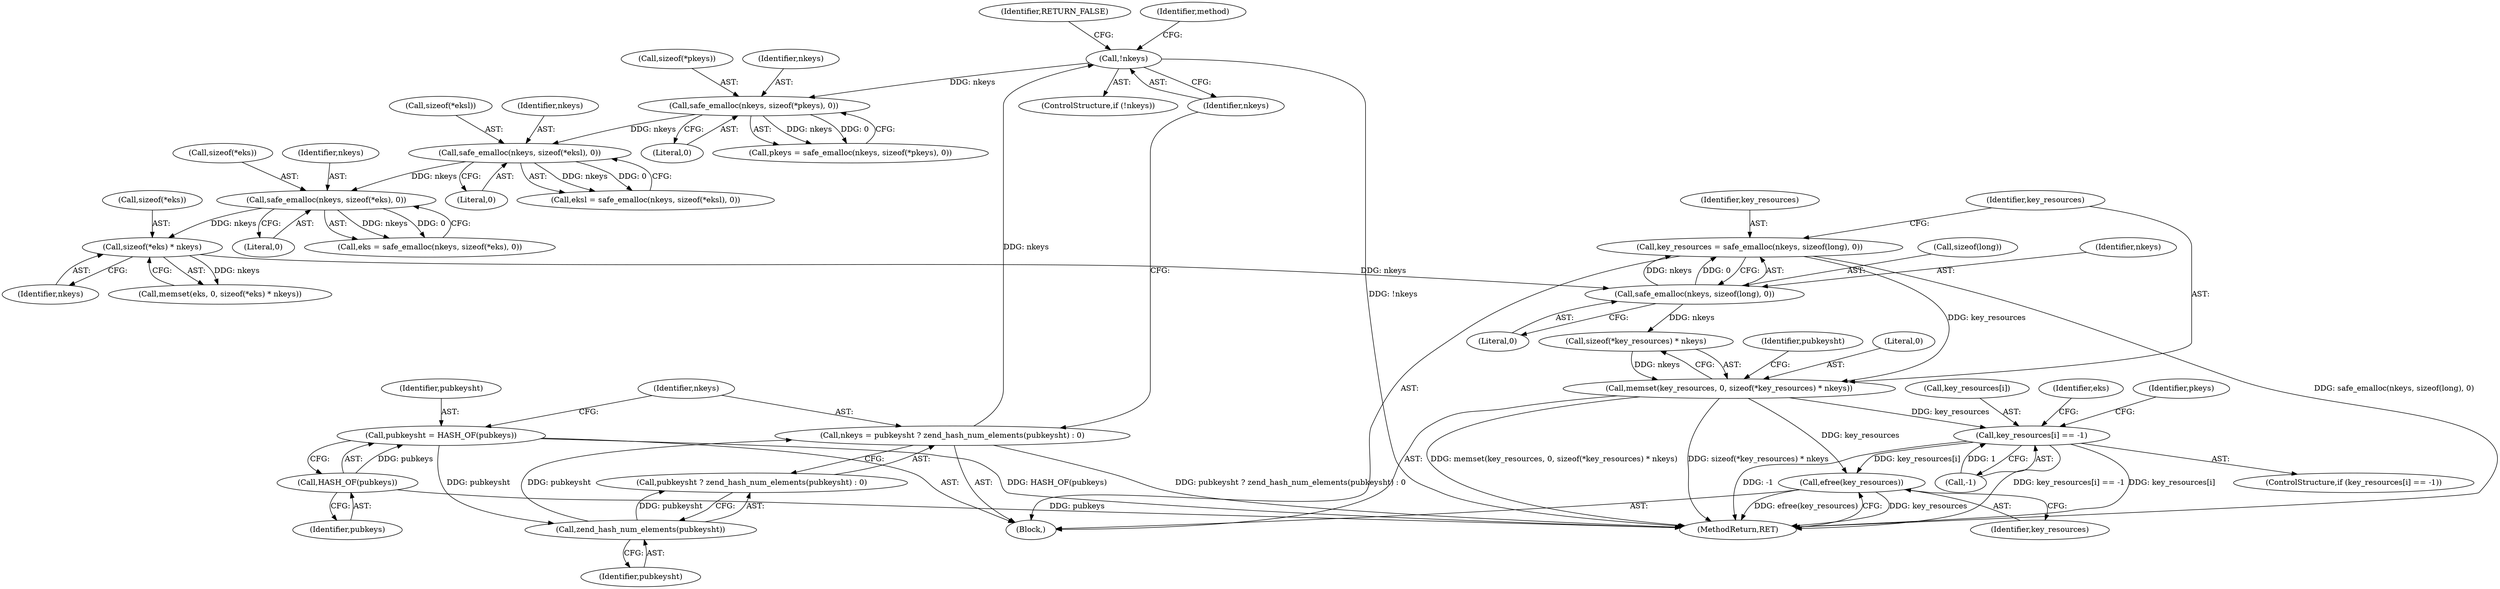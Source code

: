 digraph "0_php_89637c6b41b510c20d262c17483f582f115c66d6@API" {
"1000212" [label="(Call,key_resources = safe_emalloc(nkeys, sizeof(long), 0))"];
"1000214" [label="(Call,safe_emalloc(nkeys, sizeof(long), 0))"];
"1000207" [label="(Call,sizeof(*eks) * nkeys)"];
"1000198" [label="(Call,safe_emalloc(nkeys, sizeof(*eks), 0))"];
"1000190" [label="(Call,safe_emalloc(nkeys, sizeof(*eksl), 0))"];
"1000182" [label="(Call,safe_emalloc(nkeys, sizeof(*pkeys), 0))"];
"1000152" [label="(Call,!nkeys)"];
"1000144" [label="(Call,nkeys = pubkeysht ? zend_hash_num_elements(pubkeysht) : 0)"];
"1000148" [label="(Call,zend_hash_num_elements(pubkeysht))"];
"1000140" [label="(Call,pubkeysht = HASH_OF(pubkeys))"];
"1000142" [label="(Call,HASH_OF(pubkeys))"];
"1000219" [label="(Call,memset(key_resources, 0, sizeof(*key_resources) * nkeys))"];
"1000476" [label="(Call,key_resources[i] == -1)"];
"1000502" [label="(Call,efree(key_resources))"];
"1000220" [label="(Identifier,key_resources)"];
"1000142" [label="(Call,HASH_OF(pubkeys))"];
"1000148" [label="(Call,zend_hash_num_elements(pubkeysht))"];
"1000228" [label="(Identifier,pubkeysht)"];
"1000195" [label="(Literal,0)"];
"1000190" [label="(Call,safe_emalloc(nkeys, sizeof(*eksl), 0))"];
"1000208" [label="(Call,sizeof(*eks))"];
"1000182" [label="(Call,safe_emalloc(nkeys, sizeof(*pkeys), 0))"];
"1000149" [label="(Identifier,pubkeysht)"];
"1000203" [label="(Literal,0)"];
"1000196" [label="(Call,eks = safe_emalloc(nkeys, sizeof(*eks), 0))"];
"1000489" [label="(Identifier,eks)"];
"1000155" [label="(Identifier,RETURN_FALSE)"];
"1000485" [label="(Identifier,pkeys)"];
"1000504" [label="(MethodReturn,RET)"];
"1000216" [label="(Call,sizeof(long))"];
"1000475" [label="(ControlStructure,if (key_resources[i] == -1))"];
"1000211" [label="(Identifier,nkeys)"];
"1000218" [label="(Literal,0)"];
"1000503" [label="(Identifier,key_resources)"];
"1000152" [label="(Call,!nkeys)"];
"1000477" [label="(Call,key_resources[i])"];
"1000192" [label="(Call,sizeof(*eksl))"];
"1000140" [label="(Call,pubkeysht = HASH_OF(pubkeys))"];
"1000476" [label="(Call,key_resources[i] == -1)"];
"1000187" [label="(Literal,0)"];
"1000200" [label="(Call,sizeof(*eks))"];
"1000145" [label="(Identifier,nkeys)"];
"1000213" [label="(Identifier,key_resources)"];
"1000219" [label="(Call,memset(key_resources, 0, sizeof(*key_resources) * nkeys))"];
"1000180" [label="(Call,pkeys = safe_emalloc(nkeys, sizeof(*pkeys), 0))"];
"1000151" [label="(ControlStructure,if (!nkeys))"];
"1000204" [label="(Call,memset(eks, 0, sizeof(*eks) * nkeys))"];
"1000153" [label="(Identifier,nkeys)"];
"1000144" [label="(Call,nkeys = pubkeysht ? zend_hash_num_elements(pubkeysht) : 0)"];
"1000107" [label="(Block,)"];
"1000143" [label="(Identifier,pubkeys)"];
"1000222" [label="(Call,sizeof(*key_resources) * nkeys)"];
"1000212" [label="(Call,key_resources = safe_emalloc(nkeys, sizeof(long), 0))"];
"1000207" [label="(Call,sizeof(*eks) * nkeys)"];
"1000215" [label="(Identifier,nkeys)"];
"1000221" [label="(Literal,0)"];
"1000199" [label="(Identifier,nkeys)"];
"1000146" [label="(Call,pubkeysht ? zend_hash_num_elements(pubkeysht) : 0)"];
"1000141" [label="(Identifier,pubkeysht)"];
"1000198" [label="(Call,safe_emalloc(nkeys, sizeof(*eks), 0))"];
"1000480" [label="(Call,-1)"];
"1000184" [label="(Call,sizeof(*pkeys))"];
"1000191" [label="(Identifier,nkeys)"];
"1000183" [label="(Identifier,nkeys)"];
"1000214" [label="(Call,safe_emalloc(nkeys, sizeof(long), 0))"];
"1000157" [label="(Identifier,method)"];
"1000502" [label="(Call,efree(key_resources))"];
"1000188" [label="(Call,eksl = safe_emalloc(nkeys, sizeof(*eksl), 0))"];
"1000212" -> "1000107"  [label="AST: "];
"1000212" -> "1000214"  [label="CFG: "];
"1000213" -> "1000212"  [label="AST: "];
"1000214" -> "1000212"  [label="AST: "];
"1000220" -> "1000212"  [label="CFG: "];
"1000212" -> "1000504"  [label="DDG: safe_emalloc(nkeys, sizeof(long), 0)"];
"1000214" -> "1000212"  [label="DDG: nkeys"];
"1000214" -> "1000212"  [label="DDG: 0"];
"1000212" -> "1000219"  [label="DDG: key_resources"];
"1000214" -> "1000218"  [label="CFG: "];
"1000215" -> "1000214"  [label="AST: "];
"1000216" -> "1000214"  [label="AST: "];
"1000218" -> "1000214"  [label="AST: "];
"1000207" -> "1000214"  [label="DDG: nkeys"];
"1000214" -> "1000222"  [label="DDG: nkeys"];
"1000207" -> "1000204"  [label="AST: "];
"1000207" -> "1000211"  [label="CFG: "];
"1000208" -> "1000207"  [label="AST: "];
"1000211" -> "1000207"  [label="AST: "];
"1000204" -> "1000207"  [label="CFG: "];
"1000207" -> "1000204"  [label="DDG: nkeys"];
"1000198" -> "1000207"  [label="DDG: nkeys"];
"1000198" -> "1000196"  [label="AST: "];
"1000198" -> "1000203"  [label="CFG: "];
"1000199" -> "1000198"  [label="AST: "];
"1000200" -> "1000198"  [label="AST: "];
"1000203" -> "1000198"  [label="AST: "];
"1000196" -> "1000198"  [label="CFG: "];
"1000198" -> "1000196"  [label="DDG: nkeys"];
"1000198" -> "1000196"  [label="DDG: 0"];
"1000190" -> "1000198"  [label="DDG: nkeys"];
"1000190" -> "1000188"  [label="AST: "];
"1000190" -> "1000195"  [label="CFG: "];
"1000191" -> "1000190"  [label="AST: "];
"1000192" -> "1000190"  [label="AST: "];
"1000195" -> "1000190"  [label="AST: "];
"1000188" -> "1000190"  [label="CFG: "];
"1000190" -> "1000188"  [label="DDG: nkeys"];
"1000190" -> "1000188"  [label="DDG: 0"];
"1000182" -> "1000190"  [label="DDG: nkeys"];
"1000182" -> "1000180"  [label="AST: "];
"1000182" -> "1000187"  [label="CFG: "];
"1000183" -> "1000182"  [label="AST: "];
"1000184" -> "1000182"  [label="AST: "];
"1000187" -> "1000182"  [label="AST: "];
"1000180" -> "1000182"  [label="CFG: "];
"1000182" -> "1000180"  [label="DDG: nkeys"];
"1000182" -> "1000180"  [label="DDG: 0"];
"1000152" -> "1000182"  [label="DDG: nkeys"];
"1000152" -> "1000151"  [label="AST: "];
"1000152" -> "1000153"  [label="CFG: "];
"1000153" -> "1000152"  [label="AST: "];
"1000155" -> "1000152"  [label="CFG: "];
"1000157" -> "1000152"  [label="CFG: "];
"1000152" -> "1000504"  [label="DDG: !nkeys"];
"1000144" -> "1000152"  [label="DDG: nkeys"];
"1000144" -> "1000107"  [label="AST: "];
"1000144" -> "1000146"  [label="CFG: "];
"1000145" -> "1000144"  [label="AST: "];
"1000146" -> "1000144"  [label="AST: "];
"1000153" -> "1000144"  [label="CFG: "];
"1000144" -> "1000504"  [label="DDG: pubkeysht ? zend_hash_num_elements(pubkeysht) : 0"];
"1000148" -> "1000144"  [label="DDG: pubkeysht"];
"1000148" -> "1000146"  [label="AST: "];
"1000148" -> "1000149"  [label="CFG: "];
"1000149" -> "1000148"  [label="AST: "];
"1000146" -> "1000148"  [label="CFG: "];
"1000148" -> "1000146"  [label="DDG: pubkeysht"];
"1000140" -> "1000148"  [label="DDG: pubkeysht"];
"1000140" -> "1000107"  [label="AST: "];
"1000140" -> "1000142"  [label="CFG: "];
"1000141" -> "1000140"  [label="AST: "];
"1000142" -> "1000140"  [label="AST: "];
"1000145" -> "1000140"  [label="CFG: "];
"1000140" -> "1000504"  [label="DDG: HASH_OF(pubkeys)"];
"1000142" -> "1000140"  [label="DDG: pubkeys"];
"1000142" -> "1000143"  [label="CFG: "];
"1000143" -> "1000142"  [label="AST: "];
"1000142" -> "1000504"  [label="DDG: pubkeys"];
"1000219" -> "1000107"  [label="AST: "];
"1000219" -> "1000222"  [label="CFG: "];
"1000220" -> "1000219"  [label="AST: "];
"1000221" -> "1000219"  [label="AST: "];
"1000222" -> "1000219"  [label="AST: "];
"1000228" -> "1000219"  [label="CFG: "];
"1000219" -> "1000504"  [label="DDG: memset(key_resources, 0, sizeof(*key_resources) * nkeys)"];
"1000219" -> "1000504"  [label="DDG: sizeof(*key_resources) * nkeys"];
"1000222" -> "1000219"  [label="DDG: nkeys"];
"1000219" -> "1000476"  [label="DDG: key_resources"];
"1000219" -> "1000502"  [label="DDG: key_resources"];
"1000476" -> "1000475"  [label="AST: "];
"1000476" -> "1000480"  [label="CFG: "];
"1000477" -> "1000476"  [label="AST: "];
"1000480" -> "1000476"  [label="AST: "];
"1000485" -> "1000476"  [label="CFG: "];
"1000489" -> "1000476"  [label="CFG: "];
"1000476" -> "1000504"  [label="DDG: key_resources[i] == -1"];
"1000476" -> "1000504"  [label="DDG: key_resources[i]"];
"1000476" -> "1000504"  [label="DDG: -1"];
"1000480" -> "1000476"  [label="DDG: 1"];
"1000476" -> "1000502"  [label="DDG: key_resources[i]"];
"1000502" -> "1000107"  [label="AST: "];
"1000502" -> "1000503"  [label="CFG: "];
"1000503" -> "1000502"  [label="AST: "];
"1000504" -> "1000502"  [label="CFG: "];
"1000502" -> "1000504"  [label="DDG: key_resources"];
"1000502" -> "1000504"  [label="DDG: efree(key_resources)"];
}
